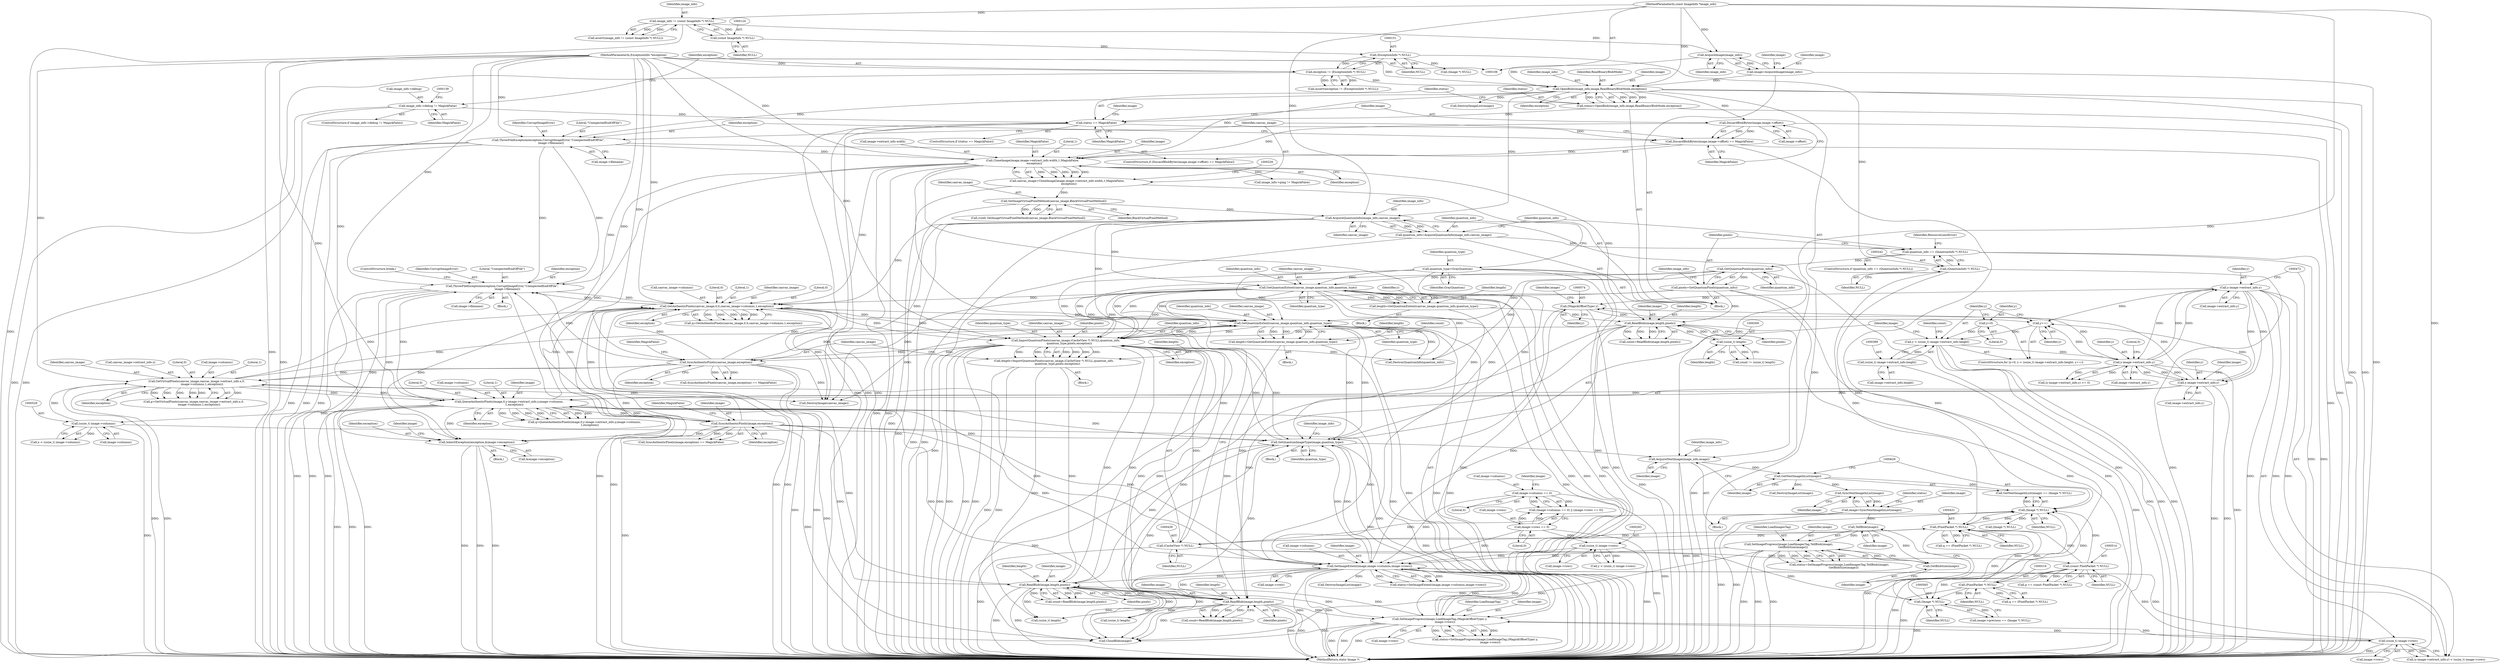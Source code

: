 digraph "0_ImageMagick_f6e9d0d9955e85bdd7540b251cd50d598dacc5e6_49@pointer" {
"1000356" [label="(Call,InheritException(exception,&image->exception))"];
"1000408" [label="(Call,ThrowFileException(exception,CorruptImageError,\"UnexpectedEndOfFile\",\n            image->filename))"];
"1000418" [label="(Call,GetAuthenticPixels(canvas_image,0,0,canvas_image->columns,1,exception))"];
"1000235" [label="(Call,AcquireQuantumInfo(image_info,canvas_image))"];
"1000180" [label="(Call,OpenBlob(image_info,image,ReadBinaryBlobMode,exception))"];
"1000161" [label="(Call,AcquireImage(image_info))"];
"1000121" [label="(Call,image_info != (const ImageInfo *) NULL)"];
"1000107" [label="(MethodParameterIn,const ImageInfo *image_info)"];
"1000123" [label="(Call,(const ImageInfo *) NULL)"];
"1000159" [label="(Call,image=AcquireImage(image_info))"];
"1000148" [label="(Call,exception != (ExceptionInfo *) NULL)"];
"1000108" [label="(MethodParameterIn,ExceptionInfo *exception)"];
"1000150" [label="(Call,(ExceptionInfo *) NULL)"];
"1000227" [label="(Call,SetImageVirtualPixelMethod(canvas_image,BlackVirtualPixelMethod))"];
"1000213" [label="(Call,canvas_image=CloneImage(image,image->extract_info.width,1,MagickFalse,\n    exception))"];
"1000215" [label="(Call,CloneImage(image,image->extract_info.width,1,MagickFalse,\n    exception))"];
"1000200" [label="(Call,DiscardBlobBytes(image,image->offset))"];
"1000199" [label="(Call,DiscardBlobBytes(image,image->offset) == MagickFalse)"];
"1000186" [label="(Call,status == MagickFalse)"];
"1000178" [label="(Call,status=OpenBlob(image_info,image,ReadBinaryBlobMode,exception))"];
"1000133" [label="(Call,image_info->debug != MagickFalse)"];
"1000206" [label="(Call,ThrowFileException(exception,CorruptImageError,\"UnexpectedEndOfFile\",\n      image->filename))"];
"1000372" [label="(Call,GetQuantumExtent(canvas_image,quantum_info,quantum_type))"];
"1000479" [label="(Call,GetVirtualPixels(canvas_image,canvas_image->extract_info.x,0,\n            image->columns,1,exception))"];
"1000447" [label="(Call,SyncAuthenticPixels(canvas_image,exception))"];
"1000436" [label="(Call,ImportQuantumPixels(canvas_image,(CacheView *) NULL,quantum_info,\n        quantum_type,pixels,exception))"];
"1000438" [label="(Call,(CacheView *) NULL)"];
"1000430" [label="(Call,(PixelPacket *) NULL)"];
"1000628" [label="(Call,(Image *) NULL)"];
"1000518" [label="(Call,(PixelPacket *) NULL)"];
"1000513" [label="(Call,(const PixelPacket *) NULL)"];
"1000564" [label="(Call,(Image *) NULL)"];
"1000241" [label="(Call,(QuantumInfo *) NULL)"];
"1000272" [label="(Call,GetQuantumExtent(canvas_image,quantum_info,quantum_type))"];
"1000249" [label="(Call,GetQuantumPixels(quantum_info))"];
"1000239" [label="(Call,quantum_info == (QuantumInfo *) NULL)"];
"1000233" [label="(Call,quantum_info=AcquireQuantumInfo(image_info,canvas_image))"];
"1000230" [label="(Call,quantum_type=GrayQuantum)"];
"1000590" [label="(Call,SetQuantumImageType(image,quantum_type))"];
"1000343" [label="(Call,SetImageExtent(image,image->columns,image->rows))"];
"1000646" [label="(Call,SetImageProgress(image,LoadImagesTag,TellBlob(image),\n          GetBlobSize(image)))"];
"1000651" [label="(Call,GetBlobSize(image))"];
"1000649" [label="(Call,TellBlob(image))"];
"1000640" [label="(Call,image=SyncNextImageInList(image))"];
"1000642" [label="(Call,SyncNextImageInList(image))"];
"1000626" [label="(Call,GetNextImageInList(image))"];
"1000621" [label="(Call,AcquireNextImage(image_info,image))"];
"1000292" [label="(Call,ReadBlob(image,length,pixels))"];
"1000299" [label="(Call,(ssize_t) length)"];
"1000270" [label="(Call,length=GetQuantumExtent(canvas_image,quantum_info,quantum_type))"];
"1000247" [label="(Call,pixels=GetQuantumPixels(quantum_info))"];
"1000165" [label="(Call,image->columns == 0)"];
"1000528" [label="(Call,(ssize_t) image->columns)"];
"1000494" [label="(Call,QueueAuthenticPixels(image,0,y-image->extract_info.y,image->columns,\n            1,exception))"];
"1000586" [label="(Call,ReadBlob(image,length,pixels))"];
"1000570" [label="(Call,SetImageProgress(image,LoadImageTag,(MagickOffsetType) y,\n            image->rows))"];
"1000554" [label="(Call,SyncAuthenticPixels(image,exception))"];
"1000378" [label="(Call,ReadBlob(image,length,pixels))"];
"1000370" [label="(Call,length=GetQuantumExtent(canvas_image,quantum_info,quantum_type))"];
"1000573" [label="(Call,(MagickOffsetType) y)"];
"1000464" [label="(Call,y-image->extract_info.y)"];
"1000455" [label="(Call,y-image->extract_info.y)"];
"1000386" [label="(Call,y < (ssize_t) image->extract_info.height)"];
"1000395" [label="(Call,y++)"];
"1000497" [label="(Call,y-image->extract_info.y)"];
"1000383" [label="(Call,y=0)"];
"1000388" [label="(Call,(ssize_t) image->extract_info.height)"];
"1000471" [label="(Call,(ssize_t) image->rows)"];
"1000434" [label="(Call,length=ImportQuantumPixels(canvas_image,(CacheView *) NULL,quantum_info,\n        quantum_type,pixels,exception))"];
"1000282" [label="(Call,(ssize_t) image->rows)"];
"1000170" [label="(Call,image->rows == 0)"];
"1000161" [label="(Call,AcquireImage(image_info))"];
"1000528" [label="(Call,(ssize_t) image->columns)"];
"1000170" [label="(Call,image->rows == 0)"];
"1000504" [label="(Call,image->columns)"];
"1000191" [label="(Identifier,image)"];
"1000560" [label="(Call,image->previous == (Image *) NULL)"];
"1000149" [label="(Identifier,exception)"];
"1000217" [label="(Call,image->extract_info.width)"];
"1000284" [label="(Call,image->rows)"];
"1000343" [label="(Call,SetImageExtent(image,image->columns,image->rows))"];
"1000641" [label="(Identifier,image)"];
"1000180" [label="(Call,OpenBlob(image_info,image,ReadBinaryBlobMode,exception))"];
"1000397" [label="(Block,)"];
"1000444" [label="(Identifier,exception)"];
"1000297" [label="(Call,count != (ssize_t) length)"];
"1000436" [label="(Call,ImportQuantumPixels(canvas_image,(CacheView *) NULL,quantum_info,\n        quantum_type,pixels,exception))"];
"1000592" [label="(Identifier,quantum_type)"];
"1000409" [label="(Identifier,exception)"];
"1000198" [label="(ControlStructure,if (DiscardBlobBytes(image,image->offset) == MagickFalse))"];
"1000316" [label="(Call,image_info->ping != MagickFalse)"];
"1000650" [label="(Identifier,image)"];
"1000625" [label="(Call,GetNextImageInList(image) == (Image *) NULL)"];
"1000150" [label="(Call,(ExceptionInfo *) NULL)"];
"1000384" [label="(Identifier,y)"];
"1000228" [label="(Identifier,canvas_image)"];
"1000419" [label="(Identifier,canvas_image)"];
"1000265" [label="(Block,)"];
"1000637" [label="(Call,(Image *) NULL)"];
"1000248" [label="(Identifier,pixels)"];
"1000620" [label="(Block,)"];
"1000373" [label="(Identifier,canvas_image)"];
"1000181" [label="(Identifier,image_info)"];
"1000591" [label="(Identifier,image)"];
"1000387" [label="(Identifier,y)"];
"1000507" [label="(Literal,1)"];
"1000645" [label="(Identifier,status)"];
"1000428" [label="(Call,q == (PixelPacket *) NULL)"];
"1000640" [label="(Call,image=SyncNextImageInList(image))"];
"1000375" [label="(Identifier,quantum_type)"];
"1000147" [label="(Call,assert(exception != (ExceptionInfo *) NULL))"];
"1000420" [label="(Literal,0)"];
"1000299" [label="(Call,(ssize_t) length)"];
"1000511" [label="(Call,p == (const PixelPacket *) NULL)"];
"1000237" [label="(Identifier,canvas_image)"];
"1000378" [label="(Call,ReadBlob(image,length,pixels))"];
"1000278" [label="(Identifier,y)"];
"1000570" [label="(Call,SetImageProgress(image,LoadImageTag,(MagickOffsetType) y,\n            image->rows))"];
"1000206" [label="(Call,ThrowFileException(exception,CorruptImageError,\"UnexpectedEndOfFile\",\n      image->filename))"];
"1000479" [label="(Call,GetVirtualPixels(canvas_image,canvas_image->extract_info.x,0,\n            image->columns,1,exception))"];
"1000121" [label="(Call,image_info != (const ImageInfo *) NULL)"];
"1000132" [label="(ControlStructure,if (image_info->debug != MagickFalse))"];
"1000497" [label="(Call,y-image->extract_info.y)"];
"1000572" [label="(Identifier,LoadImageTag)"];
"1000491" [label="(Identifier,exception)"];
"1000313" [label="(Block,)"];
"1000573" [label="(Call,(MagickOffsetType) y)"];
"1000380" [label="(Identifier,length)"];
"1000133" [label="(Call,image_info->debug != MagickFalse)"];
"1000369" [label="(Block,)"];
"1000577" [label="(Identifier,image)"];
"1000213" [label="(Call,canvas_image=CloneImage(image,image->extract_info.width,1,MagickFalse,\n    exception))"];
"1000358" [label="(Call,&image->exception)"];
"1000137" [label="(Identifier,MagickFalse)"];
"1000227" [label="(Call,SetImageVirtualPixelMethod(canvas_image,BlackVirtualPixelMethod))"];
"1000238" [label="(ControlStructure,if (quantum_info == (QuantumInfo *) NULL))"];
"1000642" [label="(Call,SyncNextImageInList(image))"];
"1000381" [label="(Identifier,pixels)"];
"1000426" [label="(Identifier,exception)"];
"1000388" [label="(Call,(ssize_t) image->extract_info.height)"];
"1000448" [label="(Identifier,canvas_image)"];
"1000165" [label="(Call,image->columns == 0)"];
"1000159" [label="(Call,image=AcquireImage(image_info))"];
"1000590" [label="(Call,SetQuantumImageType(image,quantum_type))"];
"1000239" [label="(Call,quantum_info == (QuantumInfo *) NULL)"];
"1000555" [label="(Identifier,image)"];
"1000356" [label="(Call,InheritException(exception,&image->exception))"];
"1000183" [label="(Identifier,ReadBinaryBlobMode)"];
"1000651" [label="(Call,GetBlobSize(image))"];
"1000270" [label="(Call,length=GetQuantumExtent(canvas_image,quantum_info,quantum_type))"];
"1000495" [label="(Identifier,image)"];
"1000498" [label="(Identifier,y)"];
"1000202" [label="(Call,image->offset)"];
"1000443" [label="(Identifier,pixels)"];
"1000463" [label="(Call,(y-image->extract_info.y) < (ssize_t) image->rows)"];
"1000216" [label="(Identifier,image)"];
"1000626" [label="(Call,GetNextImageInList(image))"];
"1000430" [label="(Call,(PixelPacket *) NULL)"];
"1000481" [label="(Call,canvas_image->extract_info.x)"];
"1000623" [label="(Identifier,image)"];
"1000617" [label="(Call,(ssize_t) length)"];
"1000376" [label="(Call,count=ReadBlob(image,length,pixels))"];
"1000649" [label="(Call,TellBlob(image))"];
"1000293" [label="(Identifier,image)"];
"1000224" [label="(Identifier,exception)"];
"1000584" [label="(Call,count=ReadBlob(image,length,pixels))"];
"1000486" [label="(Literal,0)"];
"1000435" [label="(Identifier,length)"];
"1000456" [label="(Identifier,y)"];
"1000404" [label="(Call,(ssize_t) length)"];
"1000407" [label="(Block,)"];
"1000422" [label="(Call,canvas_image->columns)"];
"1000207" [label="(Identifier,exception)"];
"1000441" [label="(Identifier,quantum_info)"];
"1000382" [label="(ControlStructure,for (y=0; y < (ssize_t) image->extract_info.height; y++))"];
"1000395" [label="(Call,y++)"];
"1000421" [label="(Literal,0)"];
"1000167" [label="(Identifier,image)"];
"1000440" [label="(Identifier,NULL)"];
"1000188" [label="(Identifier,MagickFalse)"];
"1000345" [label="(Call,image->columns)"];
"1000295" [label="(Identifier,pixels)"];
"1000415" [label="(ControlStructure,break;)"];
"1000477" [label="(Call,p=GetVirtualPixels(canvas_image,canvas_image->extract_info.x,0,\n            image->columns,1,exception))"];
"1000622" [label="(Identifier,image_info)"];
"1000199" [label="(Call,DiscardBlobBytes(image,image->offset) == MagickFalse)"];
"1000192" [label="(Call,DestroyImageList(image))"];
"1000396" [label="(Identifier,y)"];
"1000667" [label="(Call,DestroyQuantumInfo(quantum_info))"];
"1000185" [label="(ControlStructure,if (status == MagickFalse))"];
"1000408" [label="(Call,ThrowFileException(exception,CorruptImageError,\"UnexpectedEndOfFile\",\n            image->filename))"];
"1000120" [label="(Call,assert(image_info != (const ImageInfo *) NULL))"];
"1000646" [label="(Call,SetImageProgress(image,LoadImagesTag,TellBlob(image),\n          GetBlobSize(image)))"];
"1000652" [label="(Identifier,image)"];
"1000403" [label="(Identifier,count)"];
"1000416" [label="(Call,q=GetAuthenticPixels(canvas_image,0,0,canvas_image->columns,1,exception))"];
"1000520" [label="(Identifier,NULL)"];
"1000425" [label="(Literal,1)"];
"1000499" [label="(Call,image->extract_info.y)"];
"1000208" [label="(Identifier,CorruptImageError)"];
"1000171" [label="(Call,image->rows)"];
"1000215" [label="(Call,CloneImage(image,image->extract_info.width,1,MagickFalse,\n    exception))"];
"1000230" [label="(Call,quantum_type=GrayQuantum)"];
"1000243" [label="(Identifier,NULL)"];
"1000290" [label="(Call,count=ReadBlob(image,length,pixels))"];
"1000247" [label="(Call,pixels=GetQuantumPixels(quantum_info))"];
"1000249" [label="(Call,GetQuantumPixels(quantum_info))"];
"1000166" [label="(Call,image->columns)"];
"1000364" [label="(Identifier,image)"];
"1000634" [label="(Call,DestroyImageList(image))"];
"1000492" [label="(Call,q=QueueAuthenticPixels(image,0,y-image->extract_info.y,image->columns,\n            1,exception))"];
"1000174" [label="(Literal,0)"];
"1000568" [label="(Call,status=SetImageProgress(image,LoadImageTag,(MagickOffsetType) y,\n            image->rows))"];
"1000689" [label="(MethodReturn,static Image *)"];
"1000628" [label="(Call,(Image *) NULL)"];
"1000225" [label="(Call,(void) SetImageVirtualPixelMethod(canvas_image,BlackVirtualPixelMethod))"];
"1000125" [label="(Identifier,NULL)"];
"1000442" [label="(Identifier,quantum_type)"];
"1000160" [label="(Identifier,image)"];
"1000496" [label="(Literal,0)"];
"1000195" [label="(Call,(Image *) NULL)"];
"1000234" [label="(Identifier,quantum_info)"];
"1000182" [label="(Identifier,image)"];
"1000223" [label="(Identifier,MagickFalse)"];
"1000412" [label="(Call,image->filename)"];
"1000122" [label="(Identifier,image_info)"];
"1000487" [label="(Call,image->columns)"];
"1000490" [label="(Literal,1)"];
"1000179" [label="(Identifier,status)"];
"1000553" [label="(Call,SyncAuthenticPixels(image,exception) == MagickFalse)"];
"1000513" [label="(Call,(const PixelPacket *) NULL)"];
"1000621" [label="(Call,AcquireNextImage(image_info,image))"];
"1000250" [label="(Identifier,quantum_info)"];
"1000557" [label="(Identifier,MagickFalse)"];
"1000355" [label="(Block,)"];
"1000434" [label="(Call,length=ImportQuantumPixels(canvas_image,(CacheView *) NULL,quantum_info,\n        quantum_type,pixels,exception))"];
"1000214" [label="(Identifier,canvas_image)"];
"1000280" [label="(Call,y < (ssize_t) image->rows)"];
"1000241" [label="(Call,(QuantumInfo *) NULL)"];
"1000205" [label="(Identifier,MagickFalse)"];
"1000410" [label="(Identifier,CorruptImageError)"];
"1000454" [label="(Call,(y-image->extract_info.y) >= 0)"];
"1000240" [label="(Identifier,quantum_info)"];
"1000383" [label="(Call,y=0)"];
"1000530" [label="(Call,image->columns)"];
"1000109" [label="(Block,)"];
"1000187" [label="(Identifier,status)"];
"1000588" [label="(Identifier,length)"];
"1000148" [label="(Call,exception != (ExceptionInfo *) NULL)"];
"1000162" [label="(Identifier,image_info)"];
"1000184" [label="(Identifier,exception)"];
"1000437" [label="(Identifier,canvas_image)"];
"1000231" [label="(Identifier,quantum_type)"];
"1000596" [label="(Identifier,image_info)"];
"1000169" [label="(Literal,0)"];
"1000374" [label="(Identifier,quantum_info)"];
"1000630" [label="(Identifier,NULL)"];
"1000233" [label="(Call,quantum_info=AcquireQuantumInfo(image_info,canvas_image))"];
"1000341" [label="(Call,status=SetImageExtent(image,image->columns,image->rows))"];
"1000301" [label="(Identifier,length)"];
"1000508" [label="(Identifier,exception)"];
"1000455" [label="(Call,y-image->extract_info.y)"];
"1000450" [label="(Identifier,MagickFalse)"];
"1000473" [label="(Call,image->rows)"];
"1000282" [label="(Call,(ssize_t) image->rows)"];
"1000587" [label="(Identifier,image)"];
"1000566" [label="(Identifier,NULL)"];
"1000294" [label="(Identifier,length)"];
"1000526" [label="(Call,x < (ssize_t) image->columns)"];
"1000449" [label="(Identifier,exception)"];
"1000575" [label="(Identifier,y)"];
"1000471" [label="(Call,(ssize_t) image->rows)"];
"1000418" [label="(Call,GetAuthenticPixels(canvas_image,0,0,canvas_image->columns,1,exception))"];
"1000235" [label="(Call,AcquireQuantumInfo(image_info,canvas_image))"];
"1000186" [label="(Call,status == MagickFalse)"];
"1000107" [label="(MethodParameterIn,const ImageInfo *image_info)"];
"1000274" [label="(Identifier,quantum_info)"];
"1000232" [label="(Identifier,GrayQuantum)"];
"1000576" [label="(Call,image->rows)"];
"1000438" [label="(Call,(CacheView *) NULL)"];
"1000164" [label="(Call,(image->columns == 0) || (image->rows == 0))"];
"1000556" [label="(Identifier,exception)"];
"1000348" [label="(Call,image->rows)"];
"1000210" [label="(Call,image->filename)"];
"1000275" [label="(Identifier,quantum_type)"];
"1000229" [label="(Identifier,BlackVirtualPixelMethod)"];
"1000554" [label="(Call,SyncAuthenticPixels(image,exception))"];
"1000494" [label="(Call,QueueAuthenticPixels(image,0,y-image->extract_info.y,image->columns,\n            1,exception))"];
"1000273" [label="(Identifier,canvas_image)"];
"1000254" [label="(Identifier,image_info)"];
"1000357" [label="(Identifier,exception)"];
"1000201" [label="(Identifier,image)"];
"1000684" [label="(Call,CloseBlob(image))"];
"1000627" [label="(Identifier,image)"];
"1000446" [label="(Call,SyncAuthenticPixels(canvas_image,exception) == MagickFalse)"];
"1000465" [label="(Identifier,y)"];
"1000586" [label="(Call,ReadBlob(image,length,pixels))"];
"1000245" [label="(Identifier,ResourceLimitError)"];
"1000236" [label="(Identifier,image_info)"];
"1000372" [label="(Call,GetQuantumExtent(canvas_image,quantum_info,quantum_type))"];
"1000123" [label="(Call,(const ImageInfo *) NULL)"];
"1000516" [label="(Call,q == (PixelPacket *) NULL)"];
"1000272" [label="(Call,GetQuantumExtent(canvas_image,quantum_info,quantum_type))"];
"1000647" [label="(Identifier,image)"];
"1000644" [label="(Call,status=SetImageProgress(image,LoadImagesTag,TellBlob(image),\n          GetBlobSize(image)))"];
"1000271" [label="(Identifier,length)"];
"1000462" [label="(Literal,0)"];
"1000390" [label="(Call,image->extract_info.height)"];
"1000200" [label="(Call,DiscardBlobBytes(image,image->offset))"];
"1000152" [label="(Identifier,NULL)"];
"1000643" [label="(Identifier,image)"];
"1000505" [label="(Identifier,image)"];
"1000209" [label="(Literal,\"UnexpectedEndOfFile\")"];
"1000457" [label="(Call,image->extract_info.y)"];
"1000680" [label="(Call,DestroyImage(canvas_image))"];
"1000464" [label="(Call,y-image->extract_info.y)"];
"1000370" [label="(Call,length=GetQuantumExtent(canvas_image,quantum_info,quantum_type))"];
"1000371" [label="(Identifier,length)"];
"1000363" [label="(Call,DestroyImageList(image))"];
"1000292" [label="(Call,ReadBlob(image,length,pixels))"];
"1000385" [label="(Literal,0)"];
"1000344" [label="(Identifier,image)"];
"1000377" [label="(Identifier,count)"];
"1000466" [label="(Call,image->extract_info.y)"];
"1000411" [label="(Literal,\"UnexpectedEndOfFile\")"];
"1000178" [label="(Call,status=OpenBlob(image_info,image,ReadBinaryBlobMode,exception))"];
"1000386" [label="(Call,y < (ssize_t) image->extract_info.height)"];
"1000447" [label="(Call,SyncAuthenticPixels(canvas_image,exception))"];
"1000108" [label="(MethodParameterIn,ExceptionInfo *exception)"];
"1000518" [label="(Call,(PixelPacket *) NULL)"];
"1000480" [label="(Identifier,canvas_image)"];
"1000134" [label="(Call,image_info->debug)"];
"1000648" [label="(Identifier,LoadImagesTag)"];
"1000564" [label="(Call,(Image *) NULL)"];
"1000432" [label="(Identifier,NULL)"];
"1000379" [label="(Identifier,image)"];
"1000515" [label="(Identifier,NULL)"];
"1000589" [label="(Identifier,pixels)"];
"1000571" [label="(Identifier,image)"];
"1000172" [label="(Identifier,image)"];
"1000222" [label="(Literal,1)"];
"1000356" -> "1000355"  [label="AST: "];
"1000356" -> "1000358"  [label="CFG: "];
"1000357" -> "1000356"  [label="AST: "];
"1000358" -> "1000356"  [label="AST: "];
"1000364" -> "1000356"  [label="CFG: "];
"1000356" -> "1000689"  [label="DDG: "];
"1000356" -> "1000689"  [label="DDG: "];
"1000356" -> "1000689"  [label="DDG: "];
"1000408" -> "1000356"  [label="DDG: "];
"1000418" -> "1000356"  [label="DDG: "];
"1000554" -> "1000356"  [label="DDG: "];
"1000447" -> "1000356"  [label="DDG: "];
"1000494" -> "1000356"  [label="DDG: "];
"1000215" -> "1000356"  [label="DDG: "];
"1000108" -> "1000356"  [label="DDG: "];
"1000408" -> "1000407"  [label="AST: "];
"1000408" -> "1000412"  [label="CFG: "];
"1000409" -> "1000408"  [label="AST: "];
"1000410" -> "1000408"  [label="AST: "];
"1000411" -> "1000408"  [label="AST: "];
"1000412" -> "1000408"  [label="AST: "];
"1000415" -> "1000408"  [label="CFG: "];
"1000408" -> "1000689"  [label="DDG: "];
"1000408" -> "1000689"  [label="DDG: "];
"1000408" -> "1000689"  [label="DDG: "];
"1000408" -> "1000689"  [label="DDG: "];
"1000418" -> "1000408"  [label="DDG: "];
"1000554" -> "1000408"  [label="DDG: "];
"1000447" -> "1000408"  [label="DDG: "];
"1000494" -> "1000408"  [label="DDG: "];
"1000215" -> "1000408"  [label="DDG: "];
"1000108" -> "1000408"  [label="DDG: "];
"1000206" -> "1000408"  [label="DDG: "];
"1000206" -> "1000408"  [label="DDG: "];
"1000408" -> "1000418"  [label="DDG: "];
"1000418" -> "1000416"  [label="AST: "];
"1000418" -> "1000426"  [label="CFG: "];
"1000419" -> "1000418"  [label="AST: "];
"1000420" -> "1000418"  [label="AST: "];
"1000421" -> "1000418"  [label="AST: "];
"1000422" -> "1000418"  [label="AST: "];
"1000425" -> "1000418"  [label="AST: "];
"1000426" -> "1000418"  [label="AST: "];
"1000416" -> "1000418"  [label="CFG: "];
"1000418" -> "1000689"  [label="DDG: "];
"1000418" -> "1000689"  [label="DDG: "];
"1000418" -> "1000689"  [label="DDG: "];
"1000418" -> "1000372"  [label="DDG: "];
"1000418" -> "1000416"  [label="DDG: "];
"1000418" -> "1000416"  [label="DDG: "];
"1000418" -> "1000416"  [label="DDG: "];
"1000418" -> "1000416"  [label="DDG: "];
"1000418" -> "1000416"  [label="DDG: "];
"1000235" -> "1000418"  [label="DDG: "];
"1000372" -> "1000418"  [label="DDG: "];
"1000479" -> "1000418"  [label="DDG: "];
"1000272" -> "1000418"  [label="DDG: "];
"1000447" -> "1000418"  [label="DDG: "];
"1000447" -> "1000418"  [label="DDG: "];
"1000554" -> "1000418"  [label="DDG: "];
"1000494" -> "1000418"  [label="DDG: "];
"1000215" -> "1000418"  [label="DDG: "];
"1000108" -> "1000418"  [label="DDG: "];
"1000418" -> "1000436"  [label="DDG: "];
"1000418" -> "1000436"  [label="DDG: "];
"1000418" -> "1000680"  [label="DDG: "];
"1000235" -> "1000233"  [label="AST: "];
"1000235" -> "1000237"  [label="CFG: "];
"1000236" -> "1000235"  [label="AST: "];
"1000237" -> "1000235"  [label="AST: "];
"1000233" -> "1000235"  [label="CFG: "];
"1000235" -> "1000689"  [label="DDG: "];
"1000235" -> "1000689"  [label="DDG: "];
"1000235" -> "1000233"  [label="DDG: "];
"1000235" -> "1000233"  [label="DDG: "];
"1000180" -> "1000235"  [label="DDG: "];
"1000107" -> "1000235"  [label="DDG: "];
"1000227" -> "1000235"  [label="DDG: "];
"1000235" -> "1000272"  [label="DDG: "];
"1000235" -> "1000372"  [label="DDG: "];
"1000235" -> "1000621"  [label="DDG: "];
"1000235" -> "1000680"  [label="DDG: "];
"1000180" -> "1000178"  [label="AST: "];
"1000180" -> "1000184"  [label="CFG: "];
"1000181" -> "1000180"  [label="AST: "];
"1000182" -> "1000180"  [label="AST: "];
"1000183" -> "1000180"  [label="AST: "];
"1000184" -> "1000180"  [label="AST: "];
"1000178" -> "1000180"  [label="CFG: "];
"1000180" -> "1000689"  [label="DDG: "];
"1000180" -> "1000689"  [label="DDG: "];
"1000180" -> "1000689"  [label="DDG: "];
"1000180" -> "1000178"  [label="DDG: "];
"1000180" -> "1000178"  [label="DDG: "];
"1000180" -> "1000178"  [label="DDG: "];
"1000180" -> "1000178"  [label="DDG: "];
"1000161" -> "1000180"  [label="DDG: "];
"1000107" -> "1000180"  [label="DDG: "];
"1000159" -> "1000180"  [label="DDG: "];
"1000148" -> "1000180"  [label="DDG: "];
"1000108" -> "1000180"  [label="DDG: "];
"1000180" -> "1000192"  [label="DDG: "];
"1000180" -> "1000200"  [label="DDG: "];
"1000180" -> "1000206"  [label="DDG: "];
"1000180" -> "1000215"  [label="DDG: "];
"1000161" -> "1000159"  [label="AST: "];
"1000161" -> "1000162"  [label="CFG: "];
"1000162" -> "1000161"  [label="AST: "];
"1000159" -> "1000161"  [label="CFG: "];
"1000161" -> "1000159"  [label="DDG: "];
"1000121" -> "1000161"  [label="DDG: "];
"1000107" -> "1000161"  [label="DDG: "];
"1000121" -> "1000120"  [label="AST: "];
"1000121" -> "1000123"  [label="CFG: "];
"1000122" -> "1000121"  [label="AST: "];
"1000123" -> "1000121"  [label="AST: "];
"1000120" -> "1000121"  [label="CFG: "];
"1000121" -> "1000689"  [label="DDG: "];
"1000121" -> "1000120"  [label="DDG: "];
"1000121" -> "1000120"  [label="DDG: "];
"1000107" -> "1000121"  [label="DDG: "];
"1000123" -> "1000121"  [label="DDG: "];
"1000107" -> "1000106"  [label="AST: "];
"1000107" -> "1000689"  [label="DDG: "];
"1000107" -> "1000621"  [label="DDG: "];
"1000123" -> "1000125"  [label="CFG: "];
"1000124" -> "1000123"  [label="AST: "];
"1000125" -> "1000123"  [label="AST: "];
"1000123" -> "1000150"  [label="DDG: "];
"1000159" -> "1000109"  [label="AST: "];
"1000160" -> "1000159"  [label="AST: "];
"1000167" -> "1000159"  [label="CFG: "];
"1000159" -> "1000689"  [label="DDG: "];
"1000148" -> "1000147"  [label="AST: "];
"1000148" -> "1000150"  [label="CFG: "];
"1000149" -> "1000148"  [label="AST: "];
"1000150" -> "1000148"  [label="AST: "];
"1000147" -> "1000148"  [label="CFG: "];
"1000148" -> "1000689"  [label="DDG: "];
"1000148" -> "1000147"  [label="DDG: "];
"1000148" -> "1000147"  [label="DDG: "];
"1000108" -> "1000148"  [label="DDG: "];
"1000150" -> "1000148"  [label="DDG: "];
"1000108" -> "1000106"  [label="AST: "];
"1000108" -> "1000689"  [label="DDG: "];
"1000108" -> "1000206"  [label="DDG: "];
"1000108" -> "1000215"  [label="DDG: "];
"1000108" -> "1000436"  [label="DDG: "];
"1000108" -> "1000447"  [label="DDG: "];
"1000108" -> "1000479"  [label="DDG: "];
"1000108" -> "1000494"  [label="DDG: "];
"1000108" -> "1000554"  [label="DDG: "];
"1000150" -> "1000152"  [label="CFG: "];
"1000151" -> "1000150"  [label="AST: "];
"1000152" -> "1000150"  [label="AST: "];
"1000150" -> "1000195"  [label="DDG: "];
"1000150" -> "1000241"  [label="DDG: "];
"1000227" -> "1000225"  [label="AST: "];
"1000227" -> "1000229"  [label="CFG: "];
"1000228" -> "1000227"  [label="AST: "];
"1000229" -> "1000227"  [label="AST: "];
"1000225" -> "1000227"  [label="CFG: "];
"1000227" -> "1000689"  [label="DDG: "];
"1000227" -> "1000225"  [label="DDG: "];
"1000227" -> "1000225"  [label="DDG: "];
"1000213" -> "1000227"  [label="DDG: "];
"1000213" -> "1000109"  [label="AST: "];
"1000213" -> "1000215"  [label="CFG: "];
"1000214" -> "1000213"  [label="AST: "];
"1000215" -> "1000213"  [label="AST: "];
"1000226" -> "1000213"  [label="CFG: "];
"1000213" -> "1000689"  [label="DDG: "];
"1000215" -> "1000213"  [label="DDG: "];
"1000215" -> "1000213"  [label="DDG: "];
"1000215" -> "1000213"  [label="DDG: "];
"1000215" -> "1000213"  [label="DDG: "];
"1000215" -> "1000213"  [label="DDG: "];
"1000215" -> "1000224"  [label="CFG: "];
"1000216" -> "1000215"  [label="AST: "];
"1000217" -> "1000215"  [label="AST: "];
"1000222" -> "1000215"  [label="AST: "];
"1000223" -> "1000215"  [label="AST: "];
"1000224" -> "1000215"  [label="AST: "];
"1000215" -> "1000689"  [label="DDG: "];
"1000215" -> "1000689"  [label="DDG: "];
"1000200" -> "1000215"  [label="DDG: "];
"1000199" -> "1000215"  [label="DDG: "];
"1000206" -> "1000215"  [label="DDG: "];
"1000215" -> "1000292"  [label="DDG: "];
"1000215" -> "1000316"  [label="DDG: "];
"1000215" -> "1000343"  [label="DDG: "];
"1000215" -> "1000684"  [label="DDG: "];
"1000200" -> "1000199"  [label="AST: "];
"1000200" -> "1000202"  [label="CFG: "];
"1000201" -> "1000200"  [label="AST: "];
"1000202" -> "1000200"  [label="AST: "];
"1000205" -> "1000200"  [label="CFG: "];
"1000200" -> "1000689"  [label="DDG: "];
"1000200" -> "1000199"  [label="DDG: "];
"1000200" -> "1000199"  [label="DDG: "];
"1000199" -> "1000198"  [label="AST: "];
"1000199" -> "1000205"  [label="CFG: "];
"1000205" -> "1000199"  [label="AST: "];
"1000207" -> "1000199"  [label="CFG: "];
"1000214" -> "1000199"  [label="CFG: "];
"1000199" -> "1000689"  [label="DDG: "];
"1000199" -> "1000689"  [label="DDG: "];
"1000186" -> "1000199"  [label="DDG: "];
"1000186" -> "1000185"  [label="AST: "];
"1000186" -> "1000188"  [label="CFG: "];
"1000187" -> "1000186"  [label="AST: "];
"1000188" -> "1000186"  [label="AST: "];
"1000191" -> "1000186"  [label="CFG: "];
"1000201" -> "1000186"  [label="CFG: "];
"1000186" -> "1000689"  [label="DDG: "];
"1000186" -> "1000689"  [label="DDG: "];
"1000186" -> "1000689"  [label="DDG: "];
"1000178" -> "1000186"  [label="DDG: "];
"1000133" -> "1000186"  [label="DDG: "];
"1000178" -> "1000109"  [label="AST: "];
"1000179" -> "1000178"  [label="AST: "];
"1000187" -> "1000178"  [label="CFG: "];
"1000178" -> "1000689"  [label="DDG: "];
"1000133" -> "1000132"  [label="AST: "];
"1000133" -> "1000137"  [label="CFG: "];
"1000134" -> "1000133"  [label="AST: "];
"1000137" -> "1000133"  [label="AST: "];
"1000139" -> "1000133"  [label="CFG: "];
"1000149" -> "1000133"  [label="CFG: "];
"1000133" -> "1000689"  [label="DDG: "];
"1000133" -> "1000689"  [label="DDG: "];
"1000206" -> "1000198"  [label="AST: "];
"1000206" -> "1000210"  [label="CFG: "];
"1000207" -> "1000206"  [label="AST: "];
"1000208" -> "1000206"  [label="AST: "];
"1000209" -> "1000206"  [label="AST: "];
"1000210" -> "1000206"  [label="AST: "];
"1000214" -> "1000206"  [label="CFG: "];
"1000206" -> "1000689"  [label="DDG: "];
"1000206" -> "1000689"  [label="DDG: "];
"1000206" -> "1000689"  [label="DDG: "];
"1000372" -> "1000370"  [label="AST: "];
"1000372" -> "1000375"  [label="CFG: "];
"1000373" -> "1000372"  [label="AST: "];
"1000374" -> "1000372"  [label="AST: "];
"1000375" -> "1000372"  [label="AST: "];
"1000370" -> "1000372"  [label="CFG: "];
"1000372" -> "1000689"  [label="DDG: "];
"1000372" -> "1000689"  [label="DDG: "];
"1000372" -> "1000689"  [label="DDG: "];
"1000372" -> "1000370"  [label="DDG: "];
"1000372" -> "1000370"  [label="DDG: "];
"1000372" -> "1000370"  [label="DDG: "];
"1000479" -> "1000372"  [label="DDG: "];
"1000272" -> "1000372"  [label="DDG: "];
"1000272" -> "1000372"  [label="DDG: "];
"1000272" -> "1000372"  [label="DDG: "];
"1000447" -> "1000372"  [label="DDG: "];
"1000436" -> "1000372"  [label="DDG: "];
"1000249" -> "1000372"  [label="DDG: "];
"1000590" -> "1000372"  [label="DDG: "];
"1000230" -> "1000372"  [label="DDG: "];
"1000372" -> "1000436"  [label="DDG: "];
"1000372" -> "1000436"  [label="DDG: "];
"1000372" -> "1000590"  [label="DDG: "];
"1000372" -> "1000667"  [label="DDG: "];
"1000372" -> "1000680"  [label="DDG: "];
"1000479" -> "1000477"  [label="AST: "];
"1000479" -> "1000491"  [label="CFG: "];
"1000480" -> "1000479"  [label="AST: "];
"1000481" -> "1000479"  [label="AST: "];
"1000486" -> "1000479"  [label="AST: "];
"1000487" -> "1000479"  [label="AST: "];
"1000490" -> "1000479"  [label="AST: "];
"1000491" -> "1000479"  [label="AST: "];
"1000477" -> "1000479"  [label="CFG: "];
"1000479" -> "1000689"  [label="DDG: "];
"1000479" -> "1000689"  [label="DDG: "];
"1000479" -> "1000477"  [label="DDG: "];
"1000479" -> "1000477"  [label="DDG: "];
"1000479" -> "1000477"  [label="DDG: "];
"1000479" -> "1000477"  [label="DDG: "];
"1000479" -> "1000477"  [label="DDG: "];
"1000479" -> "1000477"  [label="DDG: "];
"1000447" -> "1000479"  [label="DDG: "];
"1000447" -> "1000479"  [label="DDG: "];
"1000528" -> "1000479"  [label="DDG: "];
"1000343" -> "1000479"  [label="DDG: "];
"1000479" -> "1000494"  [label="DDG: "];
"1000479" -> "1000494"  [label="DDG: "];
"1000479" -> "1000680"  [label="DDG: "];
"1000447" -> "1000446"  [label="AST: "];
"1000447" -> "1000449"  [label="CFG: "];
"1000448" -> "1000447"  [label="AST: "];
"1000449" -> "1000447"  [label="AST: "];
"1000450" -> "1000447"  [label="CFG: "];
"1000447" -> "1000689"  [label="DDG: "];
"1000447" -> "1000689"  [label="DDG: "];
"1000447" -> "1000446"  [label="DDG: "];
"1000447" -> "1000446"  [label="DDG: "];
"1000436" -> "1000447"  [label="DDG: "];
"1000436" -> "1000447"  [label="DDG: "];
"1000447" -> "1000680"  [label="DDG: "];
"1000436" -> "1000434"  [label="AST: "];
"1000436" -> "1000444"  [label="CFG: "];
"1000437" -> "1000436"  [label="AST: "];
"1000438" -> "1000436"  [label="AST: "];
"1000441" -> "1000436"  [label="AST: "];
"1000442" -> "1000436"  [label="AST: "];
"1000443" -> "1000436"  [label="AST: "];
"1000444" -> "1000436"  [label="AST: "];
"1000434" -> "1000436"  [label="CFG: "];
"1000436" -> "1000689"  [label="DDG: "];
"1000436" -> "1000689"  [label="DDG: "];
"1000436" -> "1000689"  [label="DDG: "];
"1000436" -> "1000689"  [label="DDG: "];
"1000436" -> "1000378"  [label="DDG: "];
"1000436" -> "1000434"  [label="DDG: "];
"1000436" -> "1000434"  [label="DDG: "];
"1000436" -> "1000434"  [label="DDG: "];
"1000436" -> "1000434"  [label="DDG: "];
"1000436" -> "1000434"  [label="DDG: "];
"1000436" -> "1000434"  [label="DDG: "];
"1000438" -> "1000436"  [label="DDG: "];
"1000272" -> "1000436"  [label="DDG: "];
"1000272" -> "1000436"  [label="DDG: "];
"1000249" -> "1000436"  [label="DDG: "];
"1000590" -> "1000436"  [label="DDG: "];
"1000230" -> "1000436"  [label="DDG: "];
"1000247" -> "1000436"  [label="DDG: "];
"1000586" -> "1000436"  [label="DDG: "];
"1000292" -> "1000436"  [label="DDG: "];
"1000378" -> "1000436"  [label="DDG: "];
"1000436" -> "1000586"  [label="DDG: "];
"1000436" -> "1000590"  [label="DDG: "];
"1000436" -> "1000667"  [label="DDG: "];
"1000438" -> "1000440"  [label="CFG: "];
"1000439" -> "1000438"  [label="AST: "];
"1000440" -> "1000438"  [label="AST: "];
"1000441" -> "1000438"  [label="CFG: "];
"1000438" -> "1000689"  [label="DDG: "];
"1000438" -> "1000430"  [label="DDG: "];
"1000430" -> "1000438"  [label="DDG: "];
"1000438" -> "1000513"  [label="DDG: "];
"1000438" -> "1000564"  [label="DDG: "];
"1000438" -> "1000628"  [label="DDG: "];
"1000430" -> "1000428"  [label="AST: "];
"1000430" -> "1000432"  [label="CFG: "];
"1000431" -> "1000430"  [label="AST: "];
"1000432" -> "1000430"  [label="AST: "];
"1000428" -> "1000430"  [label="CFG: "];
"1000430" -> "1000689"  [label="DDG: "];
"1000430" -> "1000428"  [label="DDG: "];
"1000628" -> "1000430"  [label="DDG: "];
"1000518" -> "1000430"  [label="DDG: "];
"1000564" -> "1000430"  [label="DDG: "];
"1000513" -> "1000430"  [label="DDG: "];
"1000241" -> "1000430"  [label="DDG: "];
"1000430" -> "1000628"  [label="DDG: "];
"1000628" -> "1000625"  [label="AST: "];
"1000628" -> "1000630"  [label="CFG: "];
"1000629" -> "1000628"  [label="AST: "];
"1000630" -> "1000628"  [label="AST: "];
"1000625" -> "1000628"  [label="CFG: "];
"1000628" -> "1000689"  [label="DDG: "];
"1000628" -> "1000625"  [label="DDG: "];
"1000518" -> "1000628"  [label="DDG: "];
"1000564" -> "1000628"  [label="DDG: "];
"1000513" -> "1000628"  [label="DDG: "];
"1000241" -> "1000628"  [label="DDG: "];
"1000628" -> "1000637"  [label="DDG: "];
"1000518" -> "1000516"  [label="AST: "];
"1000518" -> "1000520"  [label="CFG: "];
"1000519" -> "1000518"  [label="AST: "];
"1000520" -> "1000518"  [label="AST: "];
"1000516" -> "1000518"  [label="CFG: "];
"1000518" -> "1000689"  [label="DDG: "];
"1000518" -> "1000516"  [label="DDG: "];
"1000513" -> "1000518"  [label="DDG: "];
"1000518" -> "1000564"  [label="DDG: "];
"1000513" -> "1000511"  [label="AST: "];
"1000513" -> "1000515"  [label="CFG: "];
"1000514" -> "1000513"  [label="AST: "];
"1000515" -> "1000513"  [label="AST: "];
"1000511" -> "1000513"  [label="CFG: "];
"1000513" -> "1000689"  [label="DDG: "];
"1000513" -> "1000511"  [label="DDG: "];
"1000513" -> "1000564"  [label="DDG: "];
"1000564" -> "1000560"  [label="AST: "];
"1000564" -> "1000566"  [label="CFG: "];
"1000565" -> "1000564"  [label="AST: "];
"1000566" -> "1000564"  [label="AST: "];
"1000560" -> "1000564"  [label="CFG: "];
"1000564" -> "1000689"  [label="DDG: "];
"1000564" -> "1000560"  [label="DDG: "];
"1000241" -> "1000239"  [label="AST: "];
"1000241" -> "1000243"  [label="CFG: "];
"1000242" -> "1000241"  [label="AST: "];
"1000243" -> "1000241"  [label="AST: "];
"1000239" -> "1000241"  [label="CFG: "];
"1000241" -> "1000689"  [label="DDG: "];
"1000241" -> "1000239"  [label="DDG: "];
"1000272" -> "1000270"  [label="AST: "];
"1000272" -> "1000275"  [label="CFG: "];
"1000273" -> "1000272"  [label="AST: "];
"1000274" -> "1000272"  [label="AST: "];
"1000275" -> "1000272"  [label="AST: "];
"1000270" -> "1000272"  [label="CFG: "];
"1000272" -> "1000689"  [label="DDG: "];
"1000272" -> "1000689"  [label="DDG: "];
"1000272" -> "1000689"  [label="DDG: "];
"1000272" -> "1000270"  [label="DDG: "];
"1000272" -> "1000270"  [label="DDG: "];
"1000272" -> "1000270"  [label="DDG: "];
"1000249" -> "1000272"  [label="DDG: "];
"1000230" -> "1000272"  [label="DDG: "];
"1000272" -> "1000590"  [label="DDG: "];
"1000272" -> "1000667"  [label="DDG: "];
"1000272" -> "1000680"  [label="DDG: "];
"1000249" -> "1000247"  [label="AST: "];
"1000249" -> "1000250"  [label="CFG: "];
"1000250" -> "1000249"  [label="AST: "];
"1000247" -> "1000249"  [label="CFG: "];
"1000249" -> "1000689"  [label="DDG: "];
"1000249" -> "1000247"  [label="DDG: "];
"1000239" -> "1000249"  [label="DDG: "];
"1000249" -> "1000667"  [label="DDG: "];
"1000239" -> "1000238"  [label="AST: "];
"1000240" -> "1000239"  [label="AST: "];
"1000245" -> "1000239"  [label="CFG: "];
"1000248" -> "1000239"  [label="CFG: "];
"1000239" -> "1000689"  [label="DDG: "];
"1000239" -> "1000689"  [label="DDG: "];
"1000233" -> "1000239"  [label="DDG: "];
"1000233" -> "1000109"  [label="AST: "];
"1000234" -> "1000233"  [label="AST: "];
"1000240" -> "1000233"  [label="CFG: "];
"1000233" -> "1000689"  [label="DDG: "];
"1000230" -> "1000109"  [label="AST: "];
"1000230" -> "1000232"  [label="CFG: "];
"1000231" -> "1000230"  [label="AST: "];
"1000232" -> "1000230"  [label="AST: "];
"1000234" -> "1000230"  [label="CFG: "];
"1000230" -> "1000689"  [label="DDG: "];
"1000230" -> "1000689"  [label="DDG: "];
"1000230" -> "1000590"  [label="DDG: "];
"1000590" -> "1000313"  [label="AST: "];
"1000590" -> "1000592"  [label="CFG: "];
"1000591" -> "1000590"  [label="AST: "];
"1000592" -> "1000590"  [label="AST: "];
"1000596" -> "1000590"  [label="CFG: "];
"1000590" -> "1000689"  [label="DDG: "];
"1000590" -> "1000689"  [label="DDG: "];
"1000590" -> "1000343"  [label="DDG: "];
"1000343" -> "1000590"  [label="DDG: "];
"1000570" -> "1000590"  [label="DDG: "];
"1000554" -> "1000590"  [label="DDG: "];
"1000586" -> "1000590"  [label="DDG: "];
"1000494" -> "1000590"  [label="DDG: "];
"1000378" -> "1000590"  [label="DDG: "];
"1000590" -> "1000621"  [label="DDG: "];
"1000590" -> "1000684"  [label="DDG: "];
"1000343" -> "1000341"  [label="AST: "];
"1000343" -> "1000348"  [label="CFG: "];
"1000344" -> "1000343"  [label="AST: "];
"1000345" -> "1000343"  [label="AST: "];
"1000348" -> "1000343"  [label="AST: "];
"1000341" -> "1000343"  [label="CFG: "];
"1000343" -> "1000689"  [label="DDG: "];
"1000343" -> "1000689"  [label="DDG: "];
"1000343" -> "1000341"  [label="DDG: "];
"1000343" -> "1000341"  [label="DDG: "];
"1000343" -> "1000341"  [label="DDG: "];
"1000646" -> "1000343"  [label="DDG: "];
"1000292" -> "1000343"  [label="DDG: "];
"1000165" -> "1000343"  [label="DDG: "];
"1000528" -> "1000343"  [label="DDG: "];
"1000494" -> "1000343"  [label="DDG: "];
"1000282" -> "1000343"  [label="DDG: "];
"1000471" -> "1000343"  [label="DDG: "];
"1000570" -> "1000343"  [label="DDG: "];
"1000170" -> "1000343"  [label="DDG: "];
"1000343" -> "1000363"  [label="DDG: "];
"1000343" -> "1000378"  [label="DDG: "];
"1000343" -> "1000471"  [label="DDG: "];
"1000343" -> "1000494"  [label="DDG: "];
"1000343" -> "1000570"  [label="DDG: "];
"1000343" -> "1000570"  [label="DDG: "];
"1000343" -> "1000586"  [label="DDG: "];
"1000343" -> "1000684"  [label="DDG: "];
"1000646" -> "1000644"  [label="AST: "];
"1000646" -> "1000651"  [label="CFG: "];
"1000647" -> "1000646"  [label="AST: "];
"1000648" -> "1000646"  [label="AST: "];
"1000649" -> "1000646"  [label="AST: "];
"1000651" -> "1000646"  [label="AST: "];
"1000644" -> "1000646"  [label="CFG: "];
"1000646" -> "1000689"  [label="DDG: "];
"1000646" -> "1000689"  [label="DDG: "];
"1000646" -> "1000689"  [label="DDG: "];
"1000646" -> "1000644"  [label="DDG: "];
"1000646" -> "1000644"  [label="DDG: "];
"1000646" -> "1000644"  [label="DDG: "];
"1000646" -> "1000644"  [label="DDG: "];
"1000651" -> "1000646"  [label="DDG: "];
"1000649" -> "1000646"  [label="DDG: "];
"1000646" -> "1000684"  [label="DDG: "];
"1000651" -> "1000652"  [label="CFG: "];
"1000652" -> "1000651"  [label="AST: "];
"1000649" -> "1000651"  [label="DDG: "];
"1000649" -> "1000650"  [label="CFG: "];
"1000650" -> "1000649"  [label="AST: "];
"1000652" -> "1000649"  [label="CFG: "];
"1000640" -> "1000649"  [label="DDG: "];
"1000640" -> "1000620"  [label="AST: "];
"1000640" -> "1000642"  [label="CFG: "];
"1000641" -> "1000640"  [label="AST: "];
"1000642" -> "1000640"  [label="AST: "];
"1000645" -> "1000640"  [label="CFG: "];
"1000640" -> "1000689"  [label="DDG: "];
"1000642" -> "1000640"  [label="DDG: "];
"1000642" -> "1000643"  [label="CFG: "];
"1000643" -> "1000642"  [label="AST: "];
"1000626" -> "1000642"  [label="DDG: "];
"1000626" -> "1000625"  [label="AST: "];
"1000626" -> "1000627"  [label="CFG: "];
"1000627" -> "1000626"  [label="AST: "];
"1000629" -> "1000626"  [label="CFG: "];
"1000626" -> "1000625"  [label="DDG: "];
"1000621" -> "1000626"  [label="DDG: "];
"1000626" -> "1000634"  [label="DDG: "];
"1000621" -> "1000620"  [label="AST: "];
"1000621" -> "1000623"  [label="CFG: "];
"1000622" -> "1000621"  [label="AST: "];
"1000623" -> "1000621"  [label="AST: "];
"1000627" -> "1000621"  [label="CFG: "];
"1000621" -> "1000689"  [label="DDG: "];
"1000621" -> "1000689"  [label="DDG: "];
"1000292" -> "1000290"  [label="AST: "];
"1000292" -> "1000295"  [label="CFG: "];
"1000293" -> "1000292"  [label="AST: "];
"1000294" -> "1000292"  [label="AST: "];
"1000295" -> "1000292"  [label="AST: "];
"1000290" -> "1000292"  [label="CFG: "];
"1000292" -> "1000689"  [label="DDG: "];
"1000292" -> "1000290"  [label="DDG: "];
"1000292" -> "1000290"  [label="DDG: "];
"1000292" -> "1000290"  [label="DDG: "];
"1000299" -> "1000292"  [label="DDG: "];
"1000270" -> "1000292"  [label="DDG: "];
"1000247" -> "1000292"  [label="DDG: "];
"1000292" -> "1000299"  [label="DDG: "];
"1000292" -> "1000378"  [label="DDG: "];
"1000292" -> "1000684"  [label="DDG: "];
"1000299" -> "1000297"  [label="AST: "];
"1000299" -> "1000301"  [label="CFG: "];
"1000300" -> "1000299"  [label="AST: "];
"1000301" -> "1000299"  [label="AST: "];
"1000297" -> "1000299"  [label="CFG: "];
"1000299" -> "1000297"  [label="DDG: "];
"1000270" -> "1000265"  [label="AST: "];
"1000271" -> "1000270"  [label="AST: "];
"1000278" -> "1000270"  [label="CFG: "];
"1000270" -> "1000689"  [label="DDG: "];
"1000247" -> "1000109"  [label="AST: "];
"1000248" -> "1000247"  [label="AST: "];
"1000254" -> "1000247"  [label="CFG: "];
"1000247" -> "1000689"  [label="DDG: "];
"1000247" -> "1000689"  [label="DDG: "];
"1000247" -> "1000378"  [label="DDG: "];
"1000165" -> "1000164"  [label="AST: "];
"1000165" -> "1000169"  [label="CFG: "];
"1000166" -> "1000165"  [label="AST: "];
"1000169" -> "1000165"  [label="AST: "];
"1000172" -> "1000165"  [label="CFG: "];
"1000164" -> "1000165"  [label="CFG: "];
"1000165" -> "1000689"  [label="DDG: "];
"1000165" -> "1000164"  [label="DDG: "];
"1000165" -> "1000164"  [label="DDG: "];
"1000528" -> "1000526"  [label="AST: "];
"1000528" -> "1000530"  [label="CFG: "];
"1000529" -> "1000528"  [label="AST: "];
"1000530" -> "1000528"  [label="AST: "];
"1000526" -> "1000528"  [label="CFG: "];
"1000528" -> "1000689"  [label="DDG: "];
"1000528" -> "1000526"  [label="DDG: "];
"1000494" -> "1000528"  [label="DDG: "];
"1000494" -> "1000492"  [label="AST: "];
"1000494" -> "1000508"  [label="CFG: "];
"1000495" -> "1000494"  [label="AST: "];
"1000496" -> "1000494"  [label="AST: "];
"1000497" -> "1000494"  [label="AST: "];
"1000504" -> "1000494"  [label="AST: "];
"1000507" -> "1000494"  [label="AST: "];
"1000508" -> "1000494"  [label="AST: "];
"1000492" -> "1000494"  [label="CFG: "];
"1000494" -> "1000689"  [label="DDG: "];
"1000494" -> "1000689"  [label="DDG: "];
"1000494" -> "1000689"  [label="DDG: "];
"1000494" -> "1000492"  [label="DDG: "];
"1000494" -> "1000492"  [label="DDG: "];
"1000494" -> "1000492"  [label="DDG: "];
"1000494" -> "1000492"  [label="DDG: "];
"1000494" -> "1000492"  [label="DDG: "];
"1000494" -> "1000492"  [label="DDG: "];
"1000586" -> "1000494"  [label="DDG: "];
"1000378" -> "1000494"  [label="DDG: "];
"1000497" -> "1000494"  [label="DDG: "];
"1000497" -> "1000494"  [label="DDG: "];
"1000494" -> "1000554"  [label="DDG: "];
"1000494" -> "1000554"  [label="DDG: "];
"1000494" -> "1000684"  [label="DDG: "];
"1000586" -> "1000584"  [label="AST: "];
"1000586" -> "1000589"  [label="CFG: "];
"1000587" -> "1000586"  [label="AST: "];
"1000588" -> "1000586"  [label="AST: "];
"1000589" -> "1000586"  [label="AST: "];
"1000584" -> "1000586"  [label="CFG: "];
"1000586" -> "1000689"  [label="DDG: "];
"1000586" -> "1000689"  [label="DDG: "];
"1000586" -> "1000378"  [label="DDG: "];
"1000586" -> "1000404"  [label="DDG: "];
"1000586" -> "1000570"  [label="DDG: "];
"1000586" -> "1000584"  [label="DDG: "];
"1000586" -> "1000584"  [label="DDG: "];
"1000586" -> "1000584"  [label="DDG: "];
"1000570" -> "1000586"  [label="DDG: "];
"1000554" -> "1000586"  [label="DDG: "];
"1000378" -> "1000586"  [label="DDG: "];
"1000434" -> "1000586"  [label="DDG: "];
"1000586" -> "1000617"  [label="DDG: "];
"1000586" -> "1000684"  [label="DDG: "];
"1000570" -> "1000568"  [label="AST: "];
"1000570" -> "1000576"  [label="CFG: "];
"1000571" -> "1000570"  [label="AST: "];
"1000572" -> "1000570"  [label="AST: "];
"1000573" -> "1000570"  [label="AST: "];
"1000576" -> "1000570"  [label="AST: "];
"1000568" -> "1000570"  [label="CFG: "];
"1000570" -> "1000689"  [label="DDG: "];
"1000570" -> "1000689"  [label="DDG: "];
"1000570" -> "1000689"  [label="DDG: "];
"1000570" -> "1000471"  [label="DDG: "];
"1000570" -> "1000568"  [label="DDG: "];
"1000570" -> "1000568"  [label="DDG: "];
"1000570" -> "1000568"  [label="DDG: "];
"1000570" -> "1000568"  [label="DDG: "];
"1000554" -> "1000570"  [label="DDG: "];
"1000378" -> "1000570"  [label="DDG: "];
"1000573" -> "1000570"  [label="DDG: "];
"1000471" -> "1000570"  [label="DDG: "];
"1000570" -> "1000684"  [label="DDG: "];
"1000554" -> "1000553"  [label="AST: "];
"1000554" -> "1000556"  [label="CFG: "];
"1000555" -> "1000554"  [label="AST: "];
"1000556" -> "1000554"  [label="AST: "];
"1000557" -> "1000554"  [label="CFG: "];
"1000554" -> "1000689"  [label="DDG: "];
"1000554" -> "1000553"  [label="DDG: "];
"1000554" -> "1000553"  [label="DDG: "];
"1000554" -> "1000684"  [label="DDG: "];
"1000378" -> "1000376"  [label="AST: "];
"1000378" -> "1000381"  [label="CFG: "];
"1000379" -> "1000378"  [label="AST: "];
"1000380" -> "1000378"  [label="AST: "];
"1000381" -> "1000378"  [label="AST: "];
"1000376" -> "1000378"  [label="CFG: "];
"1000378" -> "1000689"  [label="DDG: "];
"1000378" -> "1000689"  [label="DDG: "];
"1000378" -> "1000376"  [label="DDG: "];
"1000378" -> "1000376"  [label="DDG: "];
"1000378" -> "1000376"  [label="DDG: "];
"1000370" -> "1000378"  [label="DDG: "];
"1000378" -> "1000404"  [label="DDG: "];
"1000378" -> "1000617"  [label="DDG: "];
"1000378" -> "1000684"  [label="DDG: "];
"1000370" -> "1000369"  [label="AST: "];
"1000371" -> "1000370"  [label="AST: "];
"1000377" -> "1000370"  [label="CFG: "];
"1000370" -> "1000689"  [label="DDG: "];
"1000573" -> "1000575"  [label="CFG: "];
"1000574" -> "1000573"  [label="AST: "];
"1000575" -> "1000573"  [label="AST: "];
"1000577" -> "1000573"  [label="CFG: "];
"1000573" -> "1000689"  [label="DDG: "];
"1000573" -> "1000395"  [label="DDG: "];
"1000464" -> "1000573"  [label="DDG: "];
"1000497" -> "1000573"  [label="DDG: "];
"1000455" -> "1000573"  [label="DDG: "];
"1000464" -> "1000463"  [label="AST: "];
"1000464" -> "1000466"  [label="CFG: "];
"1000465" -> "1000464"  [label="AST: "];
"1000466" -> "1000464"  [label="AST: "];
"1000472" -> "1000464"  [label="CFG: "];
"1000464" -> "1000689"  [label="DDG: "];
"1000464" -> "1000395"  [label="DDG: "];
"1000464" -> "1000455"  [label="DDG: "];
"1000464" -> "1000463"  [label="DDG: "];
"1000464" -> "1000463"  [label="DDG: "];
"1000455" -> "1000464"  [label="DDG: "];
"1000455" -> "1000464"  [label="DDG: "];
"1000464" -> "1000497"  [label="DDG: "];
"1000464" -> "1000497"  [label="DDG: "];
"1000455" -> "1000454"  [label="AST: "];
"1000455" -> "1000457"  [label="CFG: "];
"1000456" -> "1000455"  [label="AST: "];
"1000457" -> "1000455"  [label="AST: "];
"1000462" -> "1000455"  [label="CFG: "];
"1000455" -> "1000689"  [label="DDG: "];
"1000455" -> "1000395"  [label="DDG: "];
"1000455" -> "1000454"  [label="DDG: "];
"1000455" -> "1000454"  [label="DDG: "];
"1000386" -> "1000455"  [label="DDG: "];
"1000497" -> "1000455"  [label="DDG: "];
"1000455" -> "1000497"  [label="DDG: "];
"1000455" -> "1000497"  [label="DDG: "];
"1000386" -> "1000382"  [label="AST: "];
"1000386" -> "1000388"  [label="CFG: "];
"1000387" -> "1000386"  [label="AST: "];
"1000388" -> "1000386"  [label="AST: "];
"1000403" -> "1000386"  [label="CFG: "];
"1000591" -> "1000386"  [label="CFG: "];
"1000386" -> "1000689"  [label="DDG: "];
"1000386" -> "1000689"  [label="DDG: "];
"1000386" -> "1000689"  [label="DDG: "];
"1000395" -> "1000386"  [label="DDG: "];
"1000383" -> "1000386"  [label="DDG: "];
"1000388" -> "1000386"  [label="DDG: "];
"1000395" -> "1000382"  [label="AST: "];
"1000395" -> "1000396"  [label="CFG: "];
"1000396" -> "1000395"  [label="AST: "];
"1000387" -> "1000395"  [label="CFG: "];
"1000497" -> "1000395"  [label="DDG: "];
"1000497" -> "1000499"  [label="CFG: "];
"1000498" -> "1000497"  [label="AST: "];
"1000499" -> "1000497"  [label="AST: "];
"1000505" -> "1000497"  [label="CFG: "];
"1000497" -> "1000689"  [label="DDG: "];
"1000497" -> "1000689"  [label="DDG: "];
"1000383" -> "1000382"  [label="AST: "];
"1000383" -> "1000385"  [label="CFG: "];
"1000384" -> "1000383"  [label="AST: "];
"1000385" -> "1000383"  [label="AST: "];
"1000387" -> "1000383"  [label="CFG: "];
"1000388" -> "1000390"  [label="CFG: "];
"1000389" -> "1000388"  [label="AST: "];
"1000390" -> "1000388"  [label="AST: "];
"1000388" -> "1000689"  [label="DDG: "];
"1000471" -> "1000463"  [label="AST: "];
"1000471" -> "1000473"  [label="CFG: "];
"1000472" -> "1000471"  [label="AST: "];
"1000473" -> "1000471"  [label="AST: "];
"1000463" -> "1000471"  [label="CFG: "];
"1000471" -> "1000689"  [label="DDG: "];
"1000471" -> "1000463"  [label="DDG: "];
"1000434" -> "1000397"  [label="AST: "];
"1000435" -> "1000434"  [label="AST: "];
"1000448" -> "1000434"  [label="CFG: "];
"1000434" -> "1000689"  [label="DDG: "];
"1000434" -> "1000689"  [label="DDG: "];
"1000434" -> "1000617"  [label="DDG: "];
"1000282" -> "1000280"  [label="AST: "];
"1000282" -> "1000284"  [label="CFG: "];
"1000283" -> "1000282"  [label="AST: "];
"1000284" -> "1000282"  [label="AST: "];
"1000280" -> "1000282"  [label="CFG: "];
"1000282" -> "1000689"  [label="DDG: "];
"1000282" -> "1000280"  [label="DDG: "];
"1000170" -> "1000282"  [label="DDG: "];
"1000170" -> "1000164"  [label="AST: "];
"1000170" -> "1000174"  [label="CFG: "];
"1000171" -> "1000170"  [label="AST: "];
"1000174" -> "1000170"  [label="AST: "];
"1000164" -> "1000170"  [label="CFG: "];
"1000170" -> "1000689"  [label="DDG: "];
"1000170" -> "1000164"  [label="DDG: "];
"1000170" -> "1000164"  [label="DDG: "];
}
